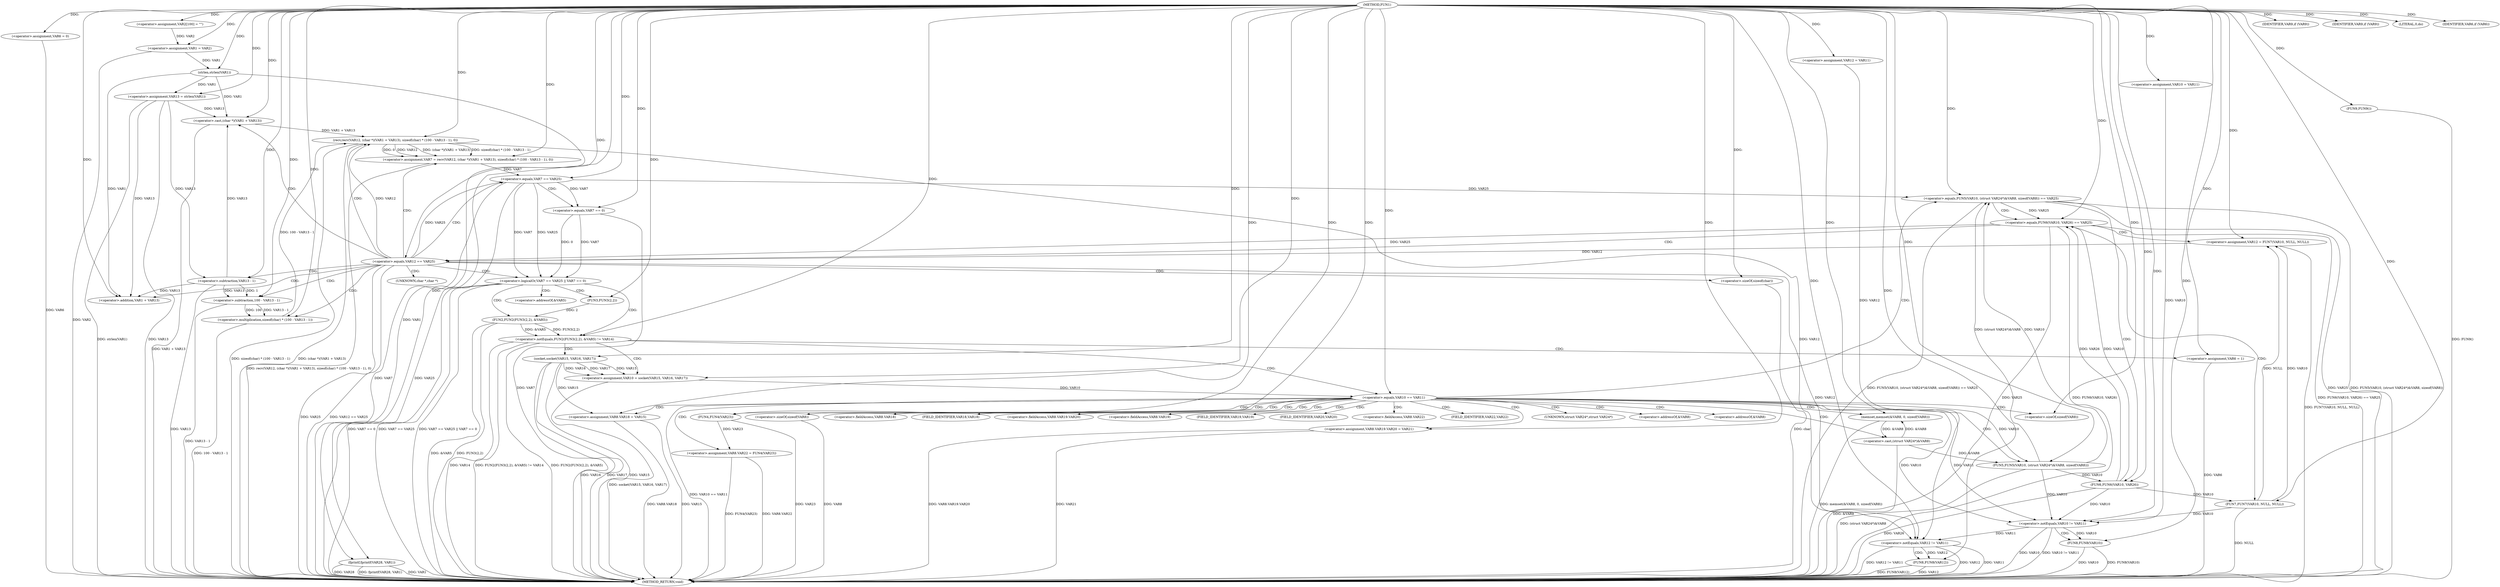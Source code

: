 digraph FUN1 {  
"1000100" [label = "(METHOD,FUN1)" ]
"1000277" [label = "(METHOD_RETURN,void)" ]
"1000104" [label = "(<operator>.assignment,VAR2[100] = \"\")" ]
"1000107" [label = "(<operator>.assignment,VAR1 = VAR2)" ]
"1000115" [label = "(<operator>.assignment,VAR6 = 0)" ]
"1000122" [label = "(<operator>.assignment,VAR10 = VAR11)" ]
"1000126" [label = "(<operator>.assignment,VAR12 = VAR11)" ]
"1000130" [label = "(<operator>.assignment,VAR13 = strlen(VAR1))" ]
"1000132" [label = "(strlen,strlen(VAR1))" ]
"1000137" [label = "(<operator>.notEquals,FUN2(FUN3(2,2), &VAR5) != VAR14)" ]
"1000138" [label = "(FUN2,FUN2(FUN3(2,2), &VAR5))" ]
"1000139" [label = "(FUN3,FUN3(2,2))" ]
"1000147" [label = "(<operator>.assignment,VAR6 = 1)" ]
"1000150" [label = "(<operator>.assignment,VAR10 = socket(VAR15, VAR16, VAR17))" ]
"1000152" [label = "(socket,socket(VAR15, VAR16, VAR17))" ]
"1000157" [label = "(<operator>.equals,VAR10 == VAR11)" ]
"1000162" [label = "(memset,memset(&VAR8, 0, sizeof(VAR8)))" ]
"1000166" [label = "(<operator>.sizeOf,sizeof(VAR8))" ]
"1000168" [label = "(<operator>.assignment,VAR8.VAR18 = VAR15)" ]
"1000173" [label = "(<operator>.assignment,VAR8.VAR19.VAR20 = VAR21)" ]
"1000180" [label = "(<operator>.assignment,VAR8.VAR22 = FUN4(VAR23))" ]
"1000184" [label = "(FUN4,FUN4(VAR23))" ]
"1000187" [label = "(<operator>.equals,FUN5(VAR10, (struct VAR24*)&VAR8, sizeof(VAR8)) == VAR25)" ]
"1000188" [label = "(FUN5,FUN5(VAR10, (struct VAR24*)&VAR8, sizeof(VAR8)))" ]
"1000190" [label = "(<operator>.cast,(struct VAR24*)&VAR8)" ]
"1000194" [label = "(<operator>.sizeOf,sizeof(VAR8))" ]
"1000200" [label = "(<operator>.equals,FUN6(VAR10, VAR26) == VAR25)" ]
"1000201" [label = "(FUN6,FUN6(VAR10, VAR26))" ]
"1000207" [label = "(<operator>.assignment,VAR12 = FUN7(VAR10, NULL, NULL))" ]
"1000209" [label = "(FUN7,FUN7(VAR10, NULL, NULL))" ]
"1000214" [label = "(<operator>.equals,VAR12 == VAR25)" ]
"1000219" [label = "(<operator>.assignment,VAR7 = recv(VAR12, (char *)(VAR1 + VAR13), sizeof(char) * (100 - VAR13 - 1), 0))" ]
"1000221" [label = "(recv,recv(VAR12, (char *)(VAR1 + VAR13), sizeof(char) * (100 - VAR13 - 1), 0))" ]
"1000223" [label = "(<operator>.cast,(char *)(VAR1 + VAR13))" ]
"1000225" [label = "(<operator>.addition,VAR1 + VAR13)" ]
"1000228" [label = "(<operator>.multiplication,sizeof(char) * (100 - VAR13 - 1))" ]
"1000229" [label = "(<operator>.sizeOf,sizeof(char))" ]
"1000231" [label = "(<operator>.subtraction,100 - VAR13 - 1)" ]
"1000233" [label = "(<operator>.subtraction,VAR13 - 1)" ]
"1000238" [label = "(<operator>.logicalOr,VAR7 == VAR25 || VAR7 == 0)" ]
"1000239" [label = "(<operator>.equals,VAR7 == VAR25)" ]
"1000242" [label = "(<operator>.equals,VAR7 == 0)" ]
"1000248" [label = "(IDENTIFIER,VAR9,if (VAR9))" ]
"1000251" [label = "(IDENTIFIER,VAR9,if (VAR9))" ]
"1000253" [label = "(LITERAL,0,do)" ]
"1000255" [label = "(<operator>.notEquals,VAR10 != VAR11)" ]
"1000259" [label = "(FUN8,FUN8(VAR10))" ]
"1000262" [label = "(<operator>.notEquals,VAR12 != VAR11)" ]
"1000266" [label = "(FUN8,FUN8(VAR12))" ]
"1000269" [label = "(IDENTIFIER,VAR6,if (VAR6))" ]
"1000271" [label = "(FUN9,FUN9())" ]
"1000274" [label = "(fprintf,fprintf(VAR28, VAR1))" ]
"1000142" [label = "(<operator>.addressOf,&VAR5)" ]
"1000163" [label = "(<operator>.addressOf,&VAR8)" ]
"1000169" [label = "(<operator>.fieldAccess,VAR8.VAR18)" ]
"1000171" [label = "(FIELD_IDENTIFIER,VAR18,VAR18)" ]
"1000174" [label = "(<operator>.fieldAccess,VAR8.VAR19.VAR20)" ]
"1000175" [label = "(<operator>.fieldAccess,VAR8.VAR19)" ]
"1000177" [label = "(FIELD_IDENTIFIER,VAR19,VAR19)" ]
"1000178" [label = "(FIELD_IDENTIFIER,VAR20,VAR20)" ]
"1000181" [label = "(<operator>.fieldAccess,VAR8.VAR22)" ]
"1000183" [label = "(FIELD_IDENTIFIER,VAR22,VAR22)" ]
"1000191" [label = "(UNKNOWN,struct VAR24*,struct VAR24*)" ]
"1000192" [label = "(<operator>.addressOf,&VAR8)" ]
"1000224" [label = "(UNKNOWN,char *,char *)" ]
  "1000184" -> "1000277"  [ label = "DDG: VAR23"] 
  "1000180" -> "1000277"  [ label = "DDG: VAR8.VAR22"] 
  "1000147" -> "1000277"  [ label = "DDG: VAR6"] 
  "1000228" -> "1000277"  [ label = "DDG: 100 - VAR13 - 1"] 
  "1000274" -> "1000277"  [ label = "DDG: VAR1"] 
  "1000137" -> "1000277"  [ label = "DDG: FUN2(FUN3(2,2), &VAR5)"] 
  "1000255" -> "1000277"  [ label = "DDG: VAR10"] 
  "1000259" -> "1000277"  [ label = "DDG: FUN8(VAR10)"] 
  "1000187" -> "1000277"  [ label = "DDG: FUN5(VAR10, (struct VAR24*)&VAR8, sizeof(VAR8))"] 
  "1000259" -> "1000277"  [ label = "DDG: VAR10"] 
  "1000168" -> "1000277"  [ label = "DDG: VAR15"] 
  "1000187" -> "1000277"  [ label = "DDG: FUN5(VAR10, (struct VAR24*)&VAR8, sizeof(VAR8)) == VAR25"] 
  "1000138" -> "1000277"  [ label = "DDG: &VAR5"] 
  "1000223" -> "1000277"  [ label = "DDG: VAR1 + VAR13"] 
  "1000219" -> "1000277"  [ label = "DDG: recv(VAR12, (char *)(VAR1 + VAR13), sizeof(char) * (100 - VAR13 - 1), 0)"] 
  "1000200" -> "1000277"  [ label = "DDG: FUN6(VAR10, VAR26)"] 
  "1000221" -> "1000277"  [ label = "DDG: (char *)(VAR1 + VAR13)"] 
  "1000207" -> "1000277"  [ label = "DDG: FUN7(VAR10, NULL, NULL)"] 
  "1000231" -> "1000277"  [ label = "DDG: VAR13 - 1"] 
  "1000238" -> "1000277"  [ label = "DDG: VAR7 == VAR25"] 
  "1000274" -> "1000277"  [ label = "DDG: VAR28"] 
  "1000168" -> "1000277"  [ label = "DDG: VAR8.VAR18"] 
  "1000188" -> "1000277"  [ label = "DDG: (struct VAR24*)&VAR8"] 
  "1000200" -> "1000277"  [ label = "DDG: FUN6(VAR10, VAR26) == VAR25"] 
  "1000214" -> "1000277"  [ label = "DDG: VAR25"] 
  "1000157" -> "1000277"  [ label = "DDG: VAR10 == VAR11"] 
  "1000173" -> "1000277"  [ label = "DDG: VAR21"] 
  "1000255" -> "1000277"  [ label = "DDG: VAR10 != VAR11"] 
  "1000239" -> "1000277"  [ label = "DDG: VAR7"] 
  "1000238" -> "1000277"  [ label = "DDG: VAR7 == VAR25 || VAR7 == 0"] 
  "1000221" -> "1000277"  [ label = "DDG: sizeof(char) * (100 - VAR13 - 1)"] 
  "1000214" -> "1000277"  [ label = "DDG: VAR12 == VAR25"] 
  "1000130" -> "1000277"  [ label = "DDG: strlen(VAR1)"] 
  "1000138" -> "1000277"  [ label = "DDG: FUN3(2,2)"] 
  "1000194" -> "1000277"  [ label = "DDG: VAR8"] 
  "1000180" -> "1000277"  [ label = "DDG: FUN4(VAR23)"] 
  "1000150" -> "1000277"  [ label = "DDG: socket(VAR15, VAR16, VAR17)"] 
  "1000152" -> "1000277"  [ label = "DDG: VAR17"] 
  "1000137" -> "1000277"  [ label = "DDG: VAR14"] 
  "1000266" -> "1000277"  [ label = "DDG: VAR12"] 
  "1000262" -> "1000277"  [ label = "DDG: VAR12"] 
  "1000262" -> "1000277"  [ label = "DDG: VAR11"] 
  "1000201" -> "1000277"  [ label = "DDG: VAR26"] 
  "1000274" -> "1000277"  [ label = "DDG: fprintf(VAR28, VAR1)"] 
  "1000266" -> "1000277"  [ label = "DDG: FUN8(VAR12)"] 
  "1000152" -> "1000277"  [ label = "DDG: VAR15"] 
  "1000209" -> "1000277"  [ label = "DDG: NULL"] 
  "1000262" -> "1000277"  [ label = "DDG: VAR12 != VAR11"] 
  "1000152" -> "1000277"  [ label = "DDG: VAR16"] 
  "1000233" -> "1000277"  [ label = "DDG: VAR13"] 
  "1000229" -> "1000277"  [ label = "DDG: char"] 
  "1000238" -> "1000277"  [ label = "DDG: VAR7 == 0"] 
  "1000187" -> "1000277"  [ label = "DDG: VAR25"] 
  "1000162" -> "1000277"  [ label = "DDG: memset(&VAR8, 0, sizeof(VAR8))"] 
  "1000239" -> "1000277"  [ label = "DDG: VAR25"] 
  "1000271" -> "1000277"  [ label = "DDG: FUN9()"] 
  "1000115" -> "1000277"  [ label = "DDG: VAR6"] 
  "1000190" -> "1000277"  [ label = "DDG: &VAR8"] 
  "1000173" -> "1000277"  [ label = "DDG: VAR8.VAR19.VAR20"] 
  "1000137" -> "1000277"  [ label = "DDG: FUN2(FUN3(2,2), &VAR5) != VAR14"] 
  "1000242" -> "1000277"  [ label = "DDG: VAR7"] 
  "1000107" -> "1000277"  [ label = "DDG: VAR2"] 
  "1000130" -> "1000277"  [ label = "DDG: VAR13"] 
  "1000200" -> "1000277"  [ label = "DDG: VAR25"] 
  "1000100" -> "1000104"  [ label = "DDG: "] 
  "1000104" -> "1000107"  [ label = "DDG: VAR2"] 
  "1000100" -> "1000107"  [ label = "DDG: "] 
  "1000100" -> "1000115"  [ label = "DDG: "] 
  "1000100" -> "1000122"  [ label = "DDG: "] 
  "1000100" -> "1000126"  [ label = "DDG: "] 
  "1000132" -> "1000130"  [ label = "DDG: VAR1"] 
  "1000100" -> "1000130"  [ label = "DDG: "] 
  "1000107" -> "1000132"  [ label = "DDG: VAR1"] 
  "1000100" -> "1000132"  [ label = "DDG: "] 
  "1000138" -> "1000137"  [ label = "DDG: FUN3(2,2)"] 
  "1000138" -> "1000137"  [ label = "DDG: &VAR5"] 
  "1000139" -> "1000138"  [ label = "DDG: 2"] 
  "1000100" -> "1000139"  [ label = "DDG: "] 
  "1000100" -> "1000137"  [ label = "DDG: "] 
  "1000100" -> "1000147"  [ label = "DDG: "] 
  "1000152" -> "1000150"  [ label = "DDG: VAR15"] 
  "1000152" -> "1000150"  [ label = "DDG: VAR16"] 
  "1000152" -> "1000150"  [ label = "DDG: VAR17"] 
  "1000100" -> "1000150"  [ label = "DDG: "] 
  "1000100" -> "1000152"  [ label = "DDG: "] 
  "1000150" -> "1000157"  [ label = "DDG: VAR10"] 
  "1000100" -> "1000157"  [ label = "DDG: "] 
  "1000190" -> "1000162"  [ label = "DDG: &VAR8"] 
  "1000100" -> "1000162"  [ label = "DDG: "] 
  "1000100" -> "1000166"  [ label = "DDG: "] 
  "1000152" -> "1000168"  [ label = "DDG: VAR15"] 
  "1000100" -> "1000168"  [ label = "DDG: "] 
  "1000100" -> "1000173"  [ label = "DDG: "] 
  "1000184" -> "1000180"  [ label = "DDG: VAR23"] 
  "1000100" -> "1000184"  [ label = "DDG: "] 
  "1000188" -> "1000187"  [ label = "DDG: VAR10"] 
  "1000188" -> "1000187"  [ label = "DDG: (struct VAR24*)&VAR8"] 
  "1000157" -> "1000188"  [ label = "DDG: VAR10"] 
  "1000100" -> "1000188"  [ label = "DDG: "] 
  "1000190" -> "1000188"  [ label = "DDG: &VAR8"] 
  "1000162" -> "1000190"  [ label = "DDG: &VAR8"] 
  "1000100" -> "1000194"  [ label = "DDG: "] 
  "1000239" -> "1000187"  [ label = "DDG: VAR25"] 
  "1000100" -> "1000187"  [ label = "DDG: "] 
  "1000201" -> "1000200"  [ label = "DDG: VAR10"] 
  "1000201" -> "1000200"  [ label = "DDG: VAR26"] 
  "1000188" -> "1000201"  [ label = "DDG: VAR10"] 
  "1000100" -> "1000201"  [ label = "DDG: "] 
  "1000187" -> "1000200"  [ label = "DDG: VAR25"] 
  "1000100" -> "1000200"  [ label = "DDG: "] 
  "1000209" -> "1000207"  [ label = "DDG: VAR10"] 
  "1000209" -> "1000207"  [ label = "DDG: NULL"] 
  "1000100" -> "1000207"  [ label = "DDG: "] 
  "1000201" -> "1000209"  [ label = "DDG: VAR10"] 
  "1000100" -> "1000209"  [ label = "DDG: "] 
  "1000207" -> "1000214"  [ label = "DDG: VAR12"] 
  "1000100" -> "1000214"  [ label = "DDG: "] 
  "1000200" -> "1000214"  [ label = "DDG: VAR25"] 
  "1000221" -> "1000219"  [ label = "DDG: VAR12"] 
  "1000221" -> "1000219"  [ label = "DDG: (char *)(VAR1 + VAR13)"] 
  "1000221" -> "1000219"  [ label = "DDG: sizeof(char) * (100 - VAR13 - 1)"] 
  "1000221" -> "1000219"  [ label = "DDG: 0"] 
  "1000100" -> "1000219"  [ label = "DDG: "] 
  "1000214" -> "1000221"  [ label = "DDG: VAR12"] 
  "1000100" -> "1000221"  [ label = "DDG: "] 
  "1000223" -> "1000221"  [ label = "DDG: VAR1 + VAR13"] 
  "1000132" -> "1000223"  [ label = "DDG: VAR1"] 
  "1000100" -> "1000223"  [ label = "DDG: "] 
  "1000233" -> "1000223"  [ label = "DDG: VAR13"] 
  "1000130" -> "1000223"  [ label = "DDG: VAR13"] 
  "1000132" -> "1000225"  [ label = "DDG: VAR1"] 
  "1000100" -> "1000225"  [ label = "DDG: "] 
  "1000233" -> "1000225"  [ label = "DDG: VAR13"] 
  "1000130" -> "1000225"  [ label = "DDG: VAR13"] 
  "1000228" -> "1000221"  [ label = "DDG: 100 - VAR13 - 1"] 
  "1000100" -> "1000228"  [ label = "DDG: "] 
  "1000100" -> "1000229"  [ label = "DDG: "] 
  "1000231" -> "1000228"  [ label = "DDG: 100"] 
  "1000231" -> "1000228"  [ label = "DDG: VAR13 - 1"] 
  "1000100" -> "1000231"  [ label = "DDG: "] 
  "1000233" -> "1000231"  [ label = "DDG: VAR13"] 
  "1000233" -> "1000231"  [ label = "DDG: 1"] 
  "1000100" -> "1000233"  [ label = "DDG: "] 
  "1000130" -> "1000233"  [ label = "DDG: VAR13"] 
  "1000239" -> "1000238"  [ label = "DDG: VAR7"] 
  "1000239" -> "1000238"  [ label = "DDG: VAR25"] 
  "1000219" -> "1000239"  [ label = "DDG: VAR7"] 
  "1000100" -> "1000239"  [ label = "DDG: "] 
  "1000214" -> "1000239"  [ label = "DDG: VAR25"] 
  "1000242" -> "1000238"  [ label = "DDG: VAR7"] 
  "1000242" -> "1000238"  [ label = "DDG: 0"] 
  "1000239" -> "1000242"  [ label = "DDG: VAR7"] 
  "1000100" -> "1000242"  [ label = "DDG: "] 
  "1000100" -> "1000248"  [ label = "DDG: "] 
  "1000100" -> "1000251"  [ label = "DDG: "] 
  "1000100" -> "1000253"  [ label = "DDG: "] 
  "1000209" -> "1000255"  [ label = "DDG: VAR10"] 
  "1000188" -> "1000255"  [ label = "DDG: VAR10"] 
  "1000122" -> "1000255"  [ label = "DDG: VAR10"] 
  "1000157" -> "1000255"  [ label = "DDG: VAR10"] 
  "1000201" -> "1000255"  [ label = "DDG: VAR10"] 
  "1000100" -> "1000255"  [ label = "DDG: "] 
  "1000157" -> "1000255"  [ label = "DDG: VAR11"] 
  "1000255" -> "1000259"  [ label = "DDG: VAR10"] 
  "1000100" -> "1000259"  [ label = "DDG: "] 
  "1000221" -> "1000262"  [ label = "DDG: VAR12"] 
  "1000126" -> "1000262"  [ label = "DDG: VAR12"] 
  "1000214" -> "1000262"  [ label = "DDG: VAR12"] 
  "1000100" -> "1000262"  [ label = "DDG: "] 
  "1000255" -> "1000262"  [ label = "DDG: VAR11"] 
  "1000262" -> "1000266"  [ label = "DDG: VAR12"] 
  "1000100" -> "1000266"  [ label = "DDG: "] 
  "1000100" -> "1000269"  [ label = "DDG: "] 
  "1000100" -> "1000271"  [ label = "DDG: "] 
  "1000100" -> "1000274"  [ label = "DDG: "] 
  "1000132" -> "1000274"  [ label = "DDG: VAR1"] 
  "1000137" -> "1000150"  [ label = "CDG: "] 
  "1000137" -> "1000157"  [ label = "CDG: "] 
  "1000137" -> "1000152"  [ label = "CDG: "] 
  "1000137" -> "1000147"  [ label = "CDG: "] 
  "1000157" -> "1000174"  [ label = "CDG: "] 
  "1000157" -> "1000191"  [ label = "CDG: "] 
  "1000157" -> "1000166"  [ label = "CDG: "] 
  "1000157" -> "1000180"  [ label = "CDG: "] 
  "1000157" -> "1000183"  [ label = "CDG: "] 
  "1000157" -> "1000188"  [ label = "CDG: "] 
  "1000157" -> "1000190"  [ label = "CDG: "] 
  "1000157" -> "1000175"  [ label = "CDG: "] 
  "1000157" -> "1000194"  [ label = "CDG: "] 
  "1000157" -> "1000192"  [ label = "CDG: "] 
  "1000157" -> "1000187"  [ label = "CDG: "] 
  "1000157" -> "1000169"  [ label = "CDG: "] 
  "1000157" -> "1000163"  [ label = "CDG: "] 
  "1000157" -> "1000168"  [ label = "CDG: "] 
  "1000157" -> "1000178"  [ label = "CDG: "] 
  "1000157" -> "1000173"  [ label = "CDG: "] 
  "1000157" -> "1000171"  [ label = "CDG: "] 
  "1000157" -> "1000184"  [ label = "CDG: "] 
  "1000157" -> "1000177"  [ label = "CDG: "] 
  "1000157" -> "1000162"  [ label = "CDG: "] 
  "1000157" -> "1000181"  [ label = "CDG: "] 
  "1000187" -> "1000200"  [ label = "CDG: "] 
  "1000187" -> "1000201"  [ label = "CDG: "] 
  "1000200" -> "1000214"  [ label = "CDG: "] 
  "1000200" -> "1000207"  [ label = "CDG: "] 
  "1000200" -> "1000209"  [ label = "CDG: "] 
  "1000214" -> "1000238"  [ label = "CDG: "] 
  "1000214" -> "1000221"  [ label = "CDG: "] 
  "1000214" -> "1000233"  [ label = "CDG: "] 
  "1000214" -> "1000219"  [ label = "CDG: "] 
  "1000214" -> "1000224"  [ label = "CDG: "] 
  "1000214" -> "1000239"  [ label = "CDG: "] 
  "1000214" -> "1000229"  [ label = "CDG: "] 
  "1000214" -> "1000225"  [ label = "CDG: "] 
  "1000214" -> "1000231"  [ label = "CDG: "] 
  "1000214" -> "1000223"  [ label = "CDG: "] 
  "1000214" -> "1000228"  [ label = "CDG: "] 
  "1000238" -> "1000142"  [ label = "CDG: "] 
  "1000238" -> "1000139"  [ label = "CDG: "] 
  "1000238" -> "1000138"  [ label = "CDG: "] 
  "1000238" -> "1000137"  [ label = "CDG: "] 
  "1000239" -> "1000242"  [ label = "CDG: "] 
  "1000255" -> "1000259"  [ label = "CDG: "] 
  "1000262" -> "1000266"  [ label = "CDG: "] 
}
